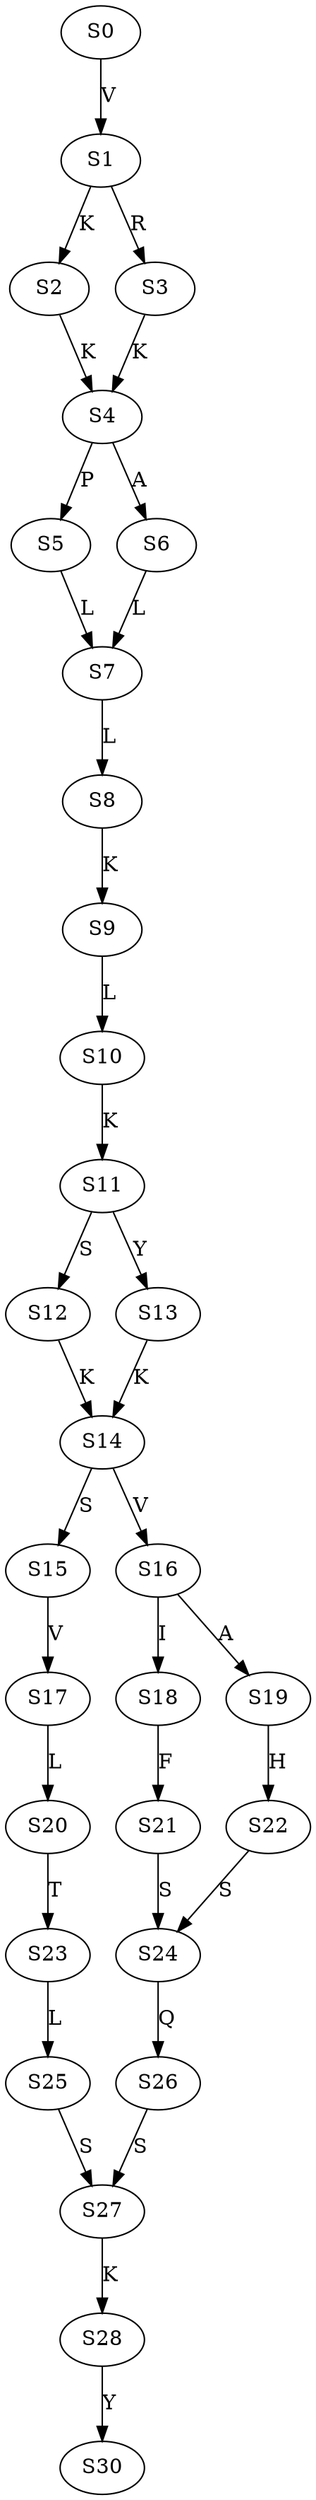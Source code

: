 strict digraph  {
	S0 -> S1 [ label = V ];
	S1 -> S2 [ label = K ];
	S1 -> S3 [ label = R ];
	S2 -> S4 [ label = K ];
	S3 -> S4 [ label = K ];
	S4 -> S5 [ label = P ];
	S4 -> S6 [ label = A ];
	S5 -> S7 [ label = L ];
	S6 -> S7 [ label = L ];
	S7 -> S8 [ label = L ];
	S8 -> S9 [ label = K ];
	S9 -> S10 [ label = L ];
	S10 -> S11 [ label = K ];
	S11 -> S12 [ label = S ];
	S11 -> S13 [ label = Y ];
	S12 -> S14 [ label = K ];
	S13 -> S14 [ label = K ];
	S14 -> S15 [ label = S ];
	S14 -> S16 [ label = V ];
	S15 -> S17 [ label = V ];
	S16 -> S18 [ label = I ];
	S16 -> S19 [ label = A ];
	S17 -> S20 [ label = L ];
	S18 -> S21 [ label = F ];
	S19 -> S22 [ label = H ];
	S20 -> S23 [ label = T ];
	S21 -> S24 [ label = S ];
	S22 -> S24 [ label = S ];
	S23 -> S25 [ label = L ];
	S24 -> S26 [ label = Q ];
	S25 -> S27 [ label = S ];
	S26 -> S27 [ label = S ];
	S27 -> S28 [ label = K ];
	S28 -> S30 [ label = Y ];
}
